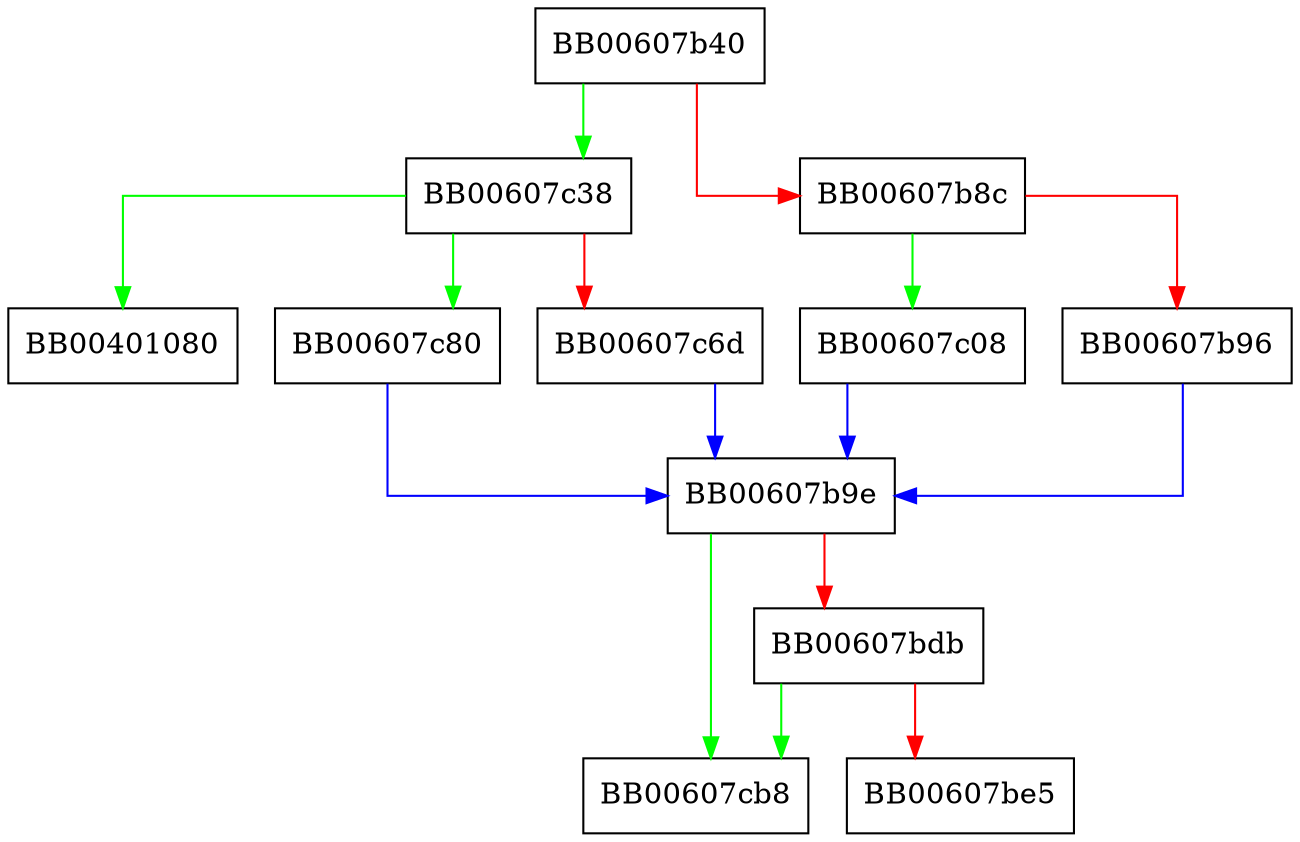 digraph CRYPTO_gcm128_finish {
  node [shape="box"];
  graph [splines=ortho];
  BB00607b40 -> BB00607c38 [color="green"];
  BB00607b40 -> BB00607b8c [color="red"];
  BB00607b8c -> BB00607c08 [color="green"];
  BB00607b8c -> BB00607b96 [color="red"];
  BB00607b96 -> BB00607b9e [color="blue"];
  BB00607b9e -> BB00607cb8 [color="green"];
  BB00607b9e -> BB00607bdb [color="red"];
  BB00607bdb -> BB00607cb8 [color="green"];
  BB00607bdb -> BB00607be5 [color="red"];
  BB00607c08 -> BB00607b9e [color="blue"];
  BB00607c38 -> BB00401080 [color="green"];
  BB00607c38 -> BB00607c80 [color="green"];
  BB00607c38 -> BB00607c6d [color="red"];
  BB00607c6d -> BB00607b9e [color="blue"];
  BB00607c80 -> BB00607b9e [color="blue"];
}